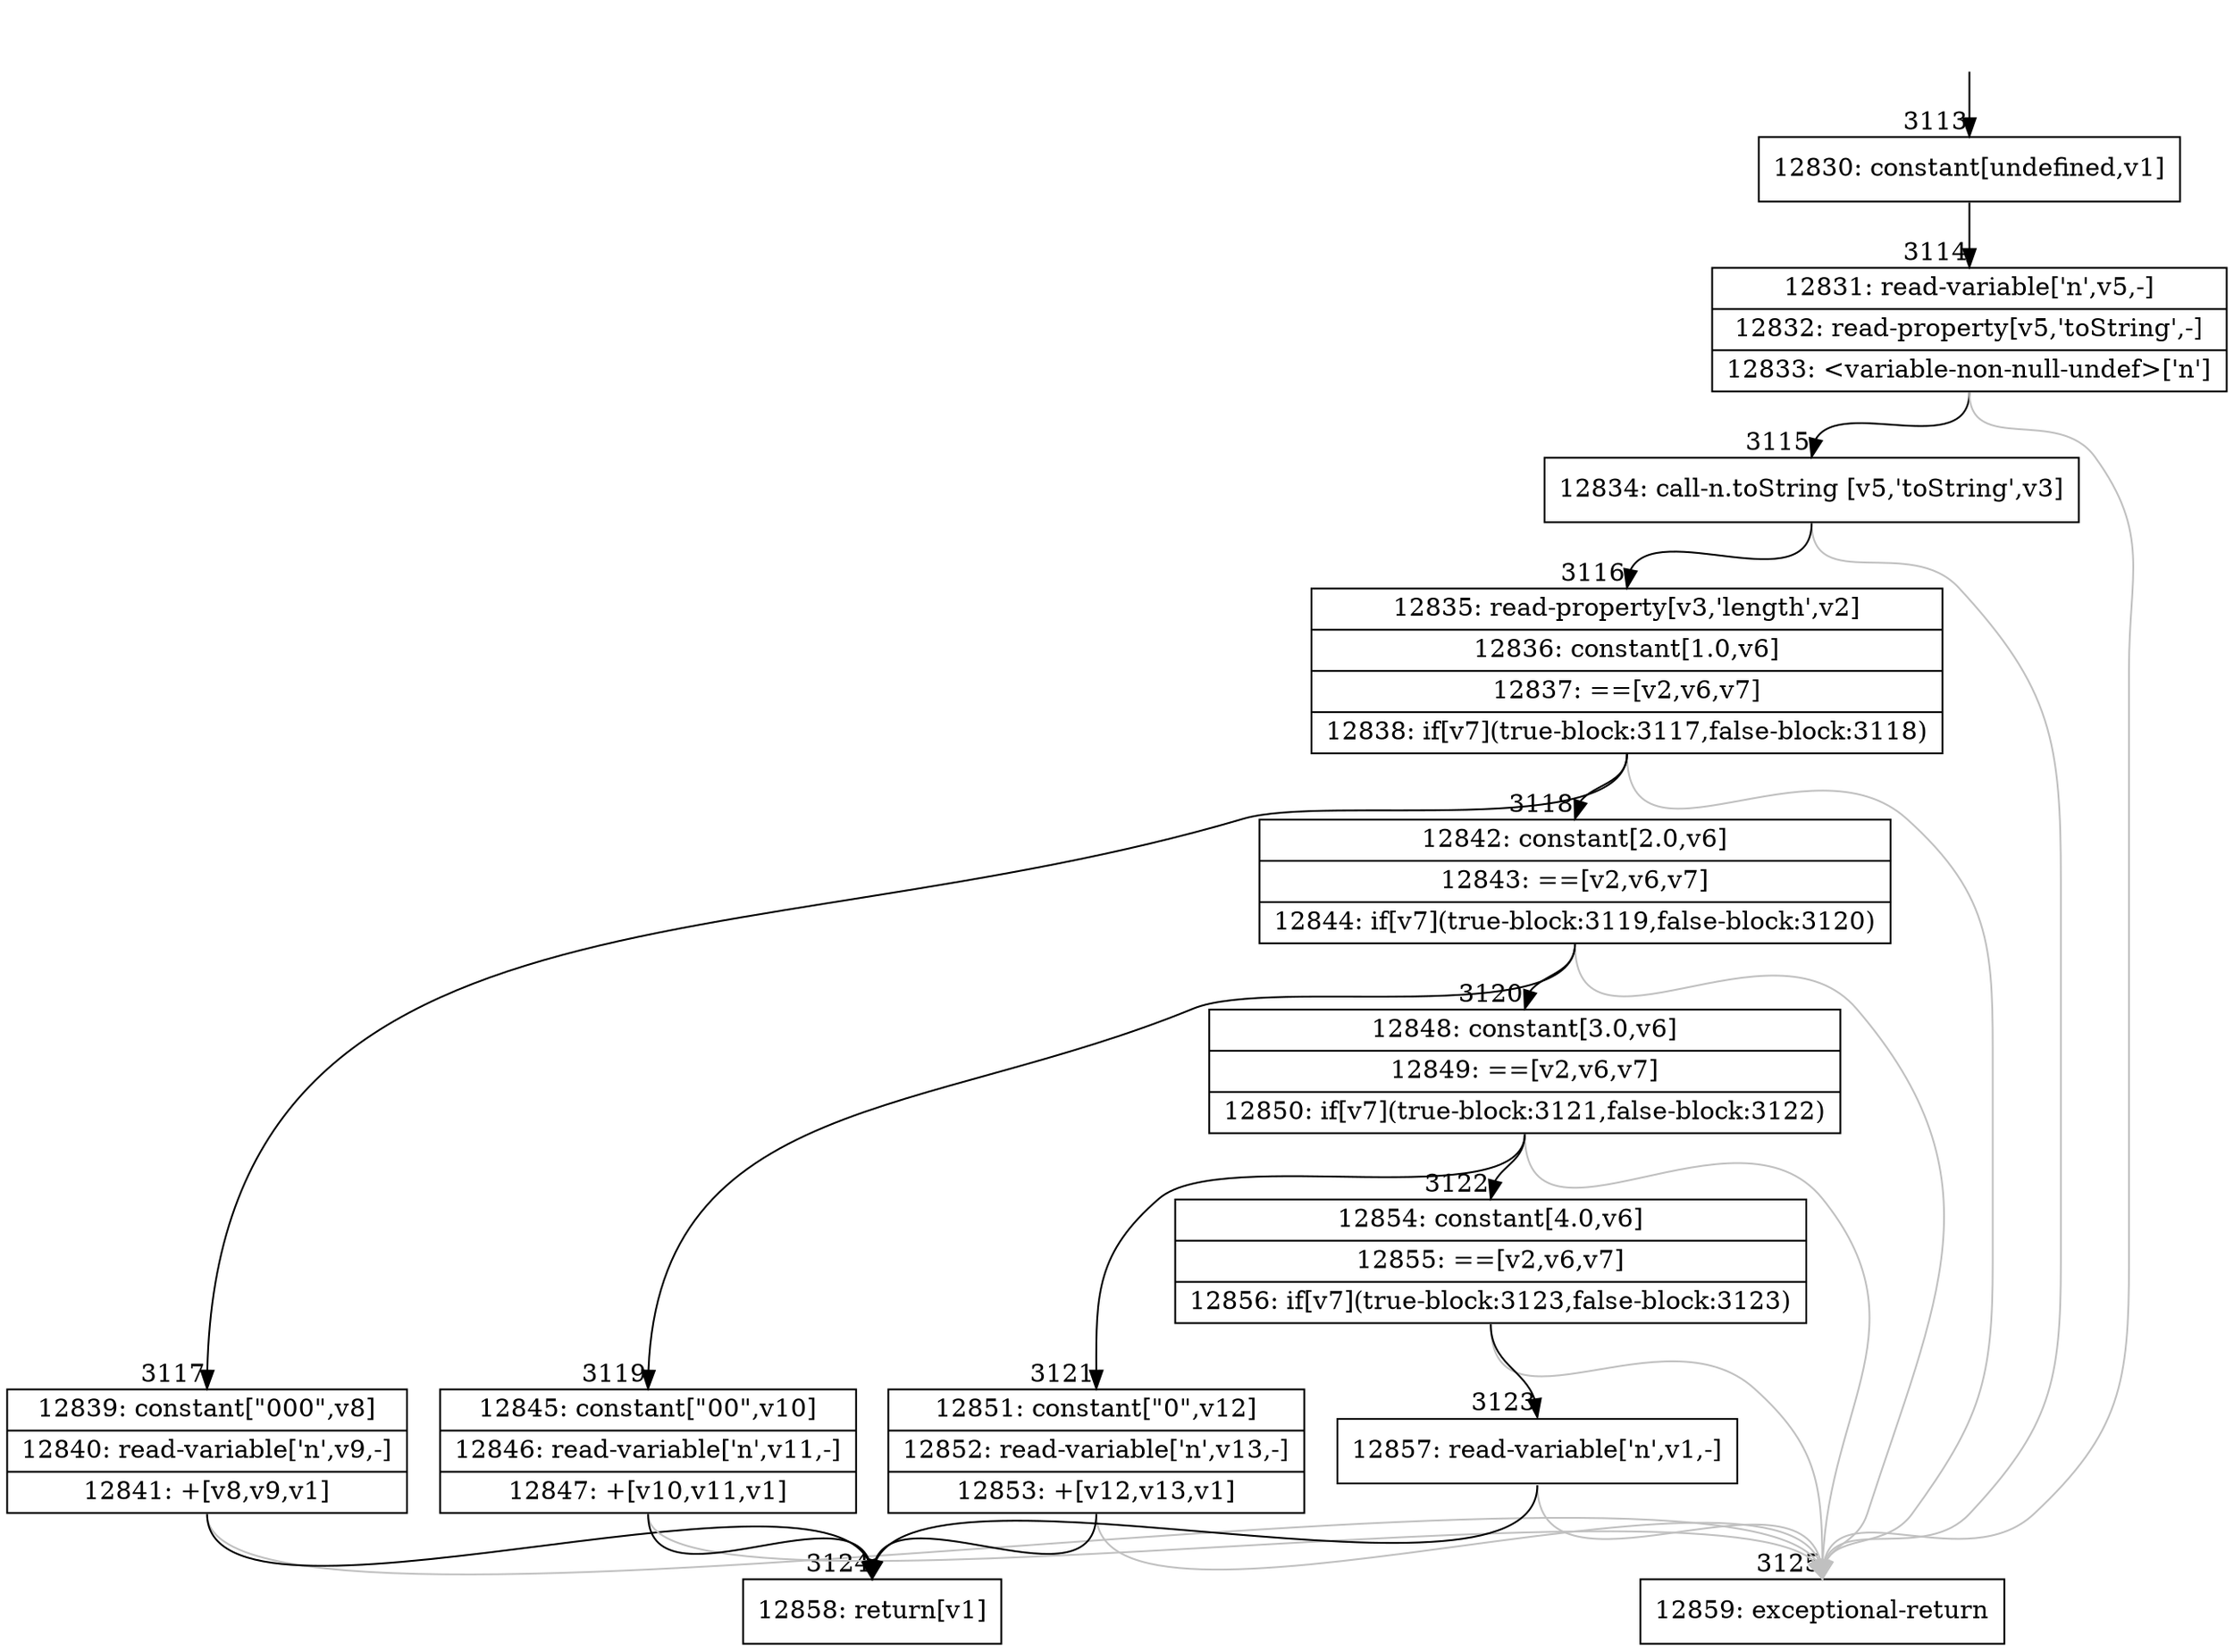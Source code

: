 digraph {
rankdir="TD"
BB_entry236[shape=none,label=""];
BB_entry236 -> BB3113 [tailport=s, headport=n, headlabel="    3113"]
BB3113 [shape=record label="{12830: constant[undefined,v1]}" ] 
BB3113 -> BB3114 [tailport=s, headport=n, headlabel="      3114"]
BB3114 [shape=record label="{12831: read-variable['n',v5,-]|12832: read-property[v5,'toString',-]|12833: \<variable-non-null-undef\>['n']}" ] 
BB3114 -> BB3115 [tailport=s, headport=n, headlabel="      3115"]
BB3114 -> BB3125 [tailport=s, headport=n, color=gray, headlabel="      3125"]
BB3115 [shape=record label="{12834: call-n.toString [v5,'toString',v3]}" ] 
BB3115 -> BB3116 [tailport=s, headport=n, headlabel="      3116"]
BB3115 -> BB3125 [tailport=s, headport=n, color=gray]
BB3116 [shape=record label="{12835: read-property[v3,'length',v2]|12836: constant[1.0,v6]|12837: ==[v2,v6,v7]|12838: if[v7](true-block:3117,false-block:3118)}" ] 
BB3116 -> BB3117 [tailport=s, headport=n, headlabel="      3117"]
BB3116 -> BB3118 [tailport=s, headport=n, headlabel="      3118"]
BB3116 -> BB3125 [tailport=s, headport=n, color=gray]
BB3117 [shape=record label="{12839: constant[\"000\",v8]|12840: read-variable['n',v9,-]|12841: +[v8,v9,v1]}" ] 
BB3117 -> BB3124 [tailport=s, headport=n, headlabel="      3124"]
BB3117 -> BB3125 [tailport=s, headport=n, color=gray]
BB3118 [shape=record label="{12842: constant[2.0,v6]|12843: ==[v2,v6,v7]|12844: if[v7](true-block:3119,false-block:3120)}" ] 
BB3118 -> BB3119 [tailport=s, headport=n, headlabel="      3119"]
BB3118 -> BB3120 [tailport=s, headport=n, headlabel="      3120"]
BB3118 -> BB3125 [tailport=s, headport=n, color=gray]
BB3119 [shape=record label="{12845: constant[\"00\",v10]|12846: read-variable['n',v11,-]|12847: +[v10,v11,v1]}" ] 
BB3119 -> BB3124 [tailport=s, headport=n]
BB3119 -> BB3125 [tailport=s, headport=n, color=gray]
BB3120 [shape=record label="{12848: constant[3.0,v6]|12849: ==[v2,v6,v7]|12850: if[v7](true-block:3121,false-block:3122)}" ] 
BB3120 -> BB3121 [tailport=s, headport=n, headlabel="      3121"]
BB3120 -> BB3122 [tailport=s, headport=n, headlabel="      3122"]
BB3120 -> BB3125 [tailport=s, headport=n, color=gray]
BB3121 [shape=record label="{12851: constant[\"0\",v12]|12852: read-variable['n',v13,-]|12853: +[v12,v13,v1]}" ] 
BB3121 -> BB3124 [tailport=s, headport=n]
BB3121 -> BB3125 [tailport=s, headport=n, color=gray]
BB3122 [shape=record label="{12854: constant[4.0,v6]|12855: ==[v2,v6,v7]|12856: if[v7](true-block:3123,false-block:3123)}" ] 
BB3122 -> BB3123 [tailport=s, headport=n, headlabel="      3123"]
BB3122 -> BB3125 [tailport=s, headport=n, color=gray]
BB3123 [shape=record label="{12857: read-variable['n',v1,-]}" ] 
BB3123 -> BB3124 [tailport=s, headport=n]
BB3123 -> BB3125 [tailport=s, headport=n, color=gray]
BB3124 [shape=record label="{12858: return[v1]}" ] 
BB3125 [shape=record label="{12859: exceptional-return}" ] 
//#$~ 2004
}
